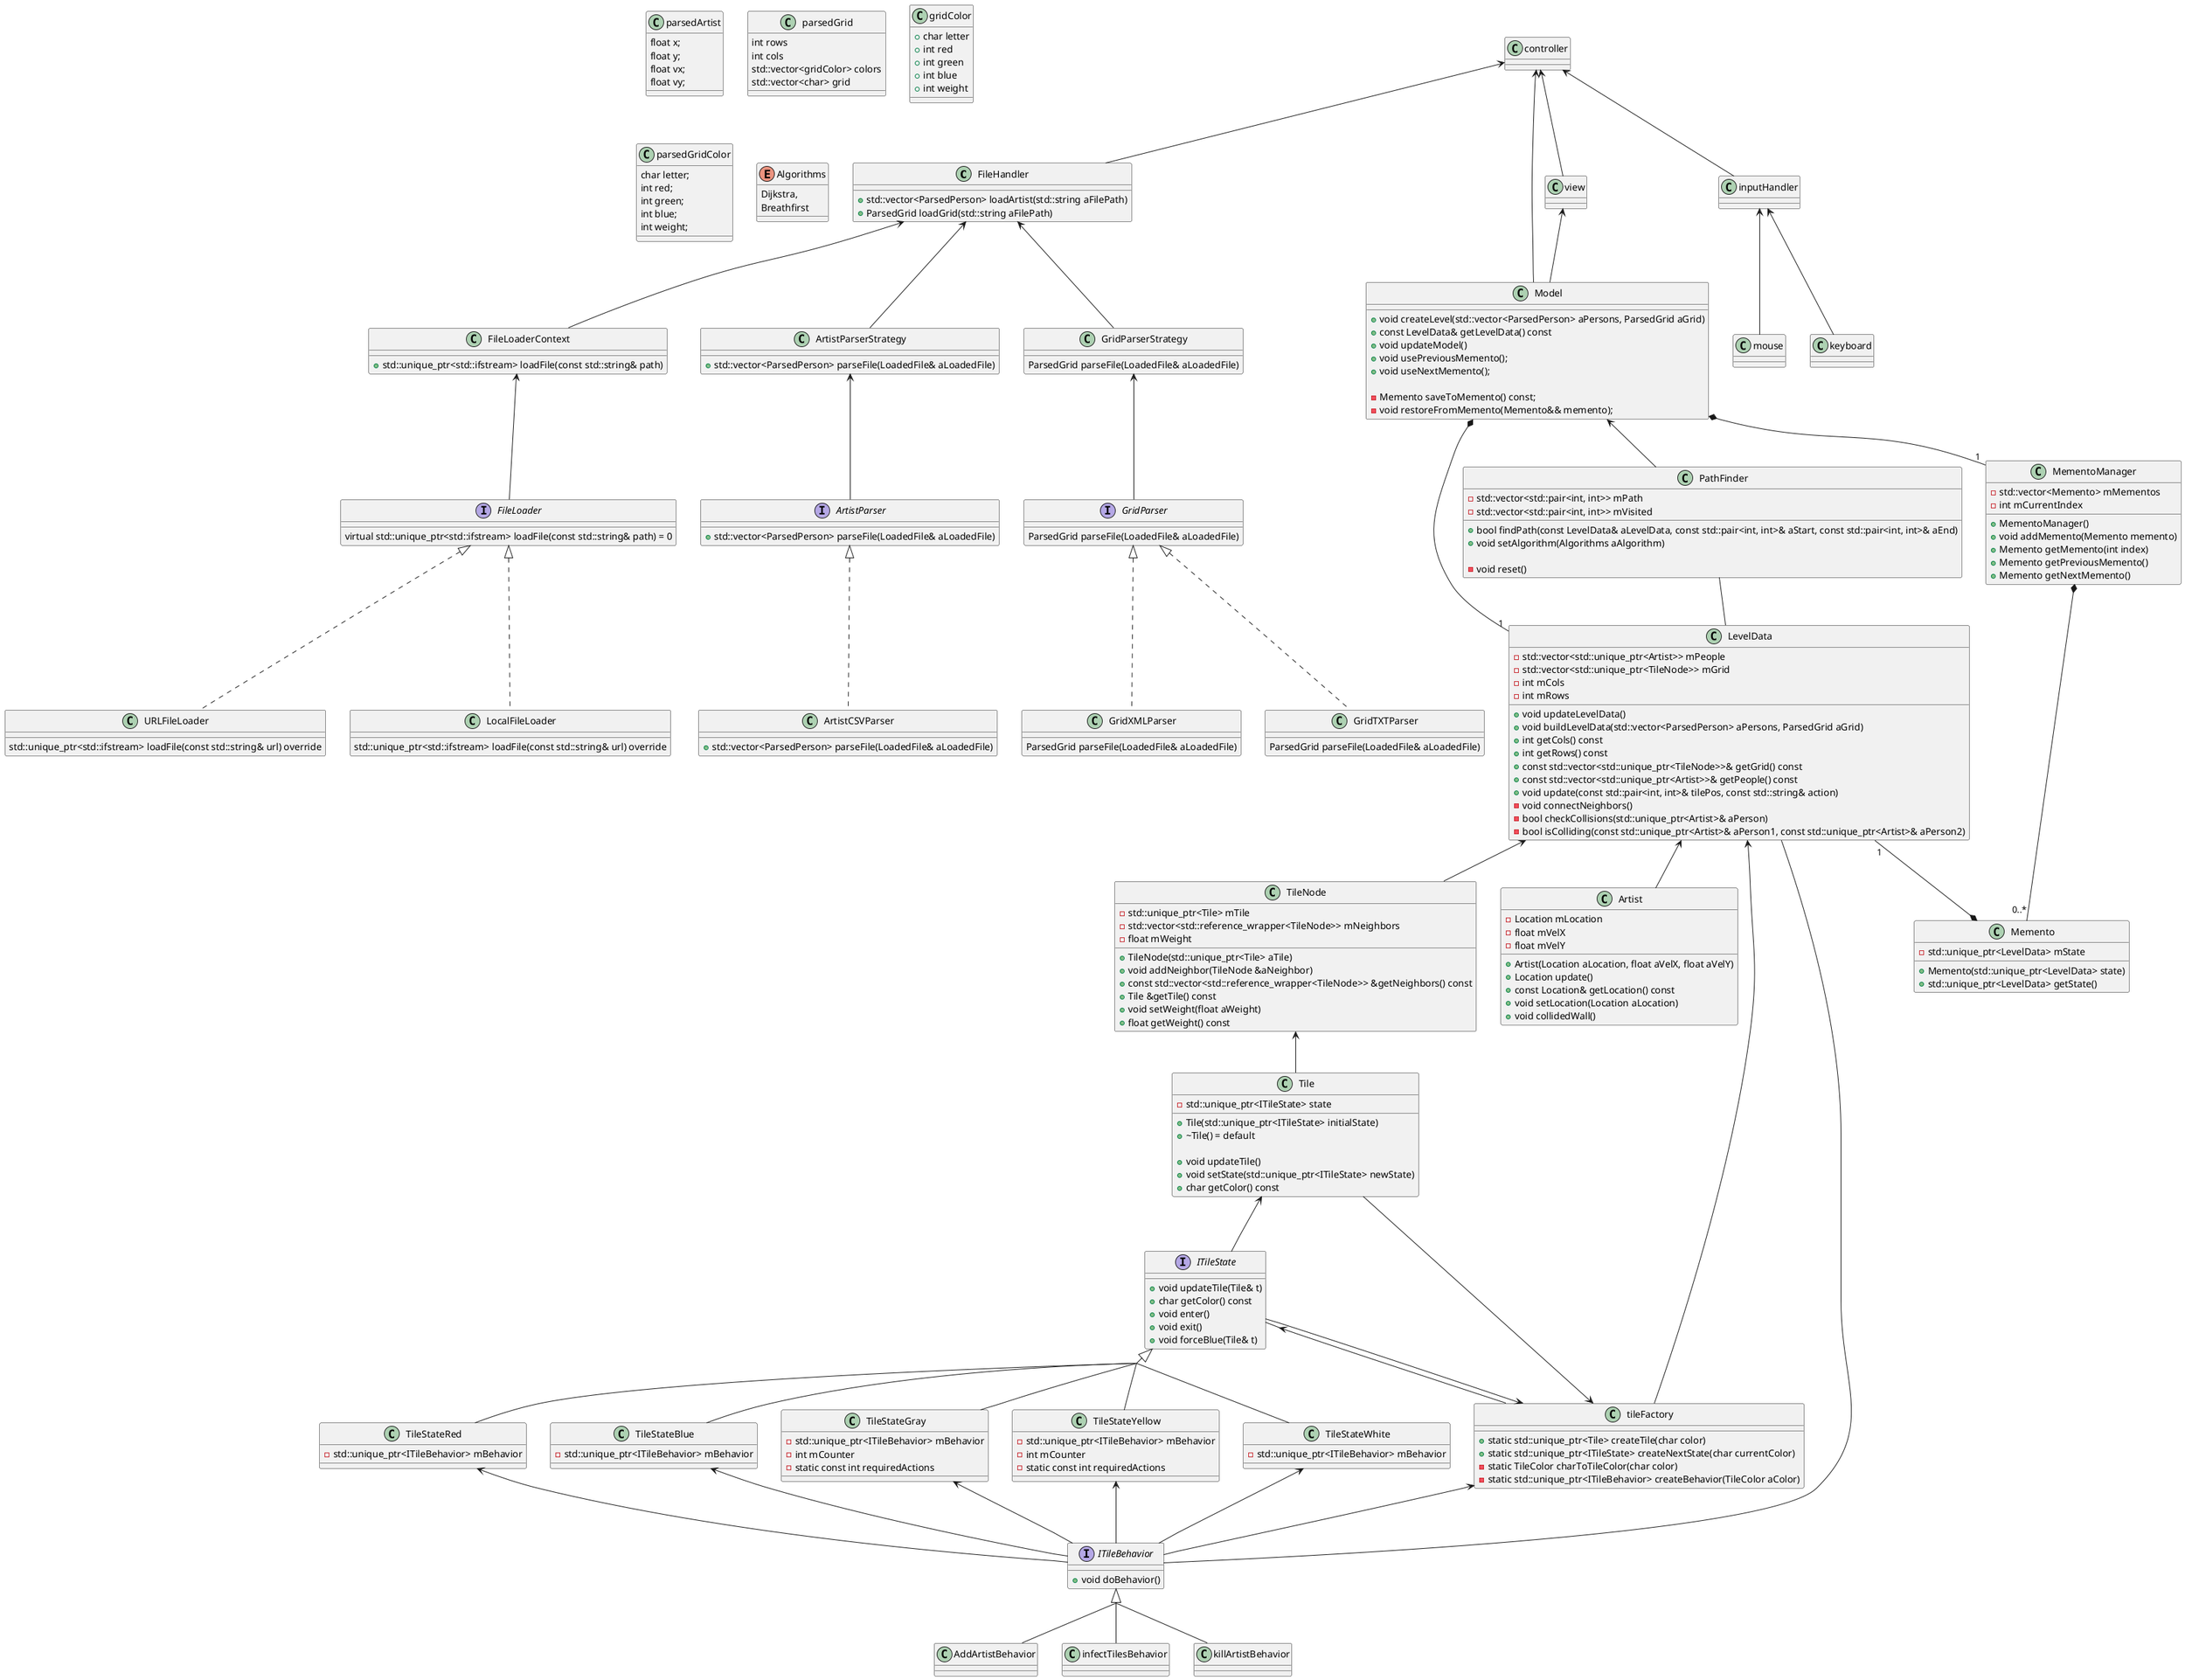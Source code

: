 @startuml classDiagram

' skinparam backgroundColor #1e1e1e
' skinparam classBackgroundColor #2b2b2b
' skinparam classBorderColor #555555
' skinparam classFontColor #ffffff
' skinparam attributeFontColor #b3b3b3
' skinparam operationFontColor #b3b3b3
' skinparam arrowColor #ffffff
' skinparam noteBackgroundColor #333333
' skinparam noteFontColor #ffffff
skinparam groupInheritance 3

class FileHandler {
    +std::vector<ParsedPerson> loadArtist(std::string aFilePath)
    +ParsedGrid loadGrid(std::string aFilePath)
}

class FileLoaderContext{
    + std::unique_ptr<std::ifstream> loadFile(const std::string& path)
}

interface FileLoader{
    virtual std::unique_ptr<std::ifstream> loadFile(const std::string& path) = 0
}

class URLFileLoader{
    std::unique_ptr<std::ifstream> loadFile(const std::string& url) override
}

class LocalFileLoader{
    std::unique_ptr<std::ifstream> loadFile(const std::string& url) override
}

class ArtistParserStrategy {
    + std::vector<ParsedPerson> parseFile(LoadedFile& aLoadedFile)
}

interface ArtistParser {
    + std::vector<ParsedPerson> parseFile(LoadedFile& aLoadedFile)
}

class ArtistCSVParser{
    + std::vector<ParsedPerson> parseFile(LoadedFile& aLoadedFile)
}

class GridParserStrategy{
    ParsedGrid parseFile(LoadedFile& aLoadedFile)
}

interface GridParser{
    ParsedGrid parseFile(LoadedFile& aLoadedFile)
}

class GridXMLParser{
    ParsedGrid parseFile(LoadedFile& aLoadedFile)
}

class GridTXTParser{
    ParsedGrid parseFile(LoadedFile& aLoadedFile)
}

' class artistParserStrategy {
    '     +std::unique_ptr<ArtistParser> getParser(FileType fileType)
    '     +std::vector<ParsedPerson> parseFile(LoadedFile& aLoadedFile)
    '
    '
' }

class controller{

}

class Model{
    +void createLevel(std::vector<ParsedPerson> aPersons, ParsedGrid aGrid)
    +const LevelData& getLevelData() const
    +void updateModel()
    +void usePreviousMemento();
    +void useNextMemento();

    -Memento saveToMemento() const;
    -void restoreFromMemento(Memento&& memento);
}

class LevelData{
    +void updateLevelData()
    +void buildLevelData(std::vector<ParsedPerson> aPersons, ParsedGrid aGrid)
    +int getCols() const
    +int getRows() const
    +const std::vector<std::unique_ptr<TileNode>>& getGrid() const
    +const std::vector<std::unique_ptr<Artist>>& getPeople() const
    +void update(const std::pair<int, int>& tilePos, const std::string& action)

    -std::vector<std::unique_ptr<Artist>> mPeople
    -std::vector<std::unique_ptr<TileNode>> mGrid
    -int mCols
    -int mRows

    -void connectNeighbors()
    -bool checkCollisions(std::unique_ptr<Artist>& aPerson)
    -bool isColliding(const std::unique_ptr<Artist>& aPerson1, const std::unique_ptr<Artist>& aPerson2)
}

class TileNode{
    +TileNode(std::unique_ptr<Tile> aTile)
    +void addNeighbor(TileNode &aNeighbor)
    +const std::vector<std::reference_wrapper<TileNode>> &getNeighbors() const
    +Tile &getTile() const
    +void setWeight(float aWeight)
    +float getWeight() const

    -std::unique_ptr<Tile> mTile
    -std::vector<std::reference_wrapper<TileNode>> mNeighbors
    -float mWeight
}

class Tile{
    +Tile(std::unique_ptr<ITileState> initialState)
    +~Tile() = default

    +void updateTile()
    +void setState(std::unique_ptr<ITileState> newState)
    +char getColor() const

    -std::unique_ptr<ITileState> state
}

interface ITileState{
    +void updateTile(Tile& t)
    +char getColor() const
    +void enter()
    +void exit()
    +void forceBlue(Tile& t)
}

class TileStateRed{
    -std::unique_ptr<ITileBehavior> mBehavior
}

class TileStateBlue{
    -std::unique_ptr<ITileBehavior> mBehavior
}

class TileStateGray{
    -std::unique_ptr<ITileBehavior> mBehavior
    -int mCounter
    -static const int requiredActions
}

class TileStateYellow{
    -std::unique_ptr<ITileBehavior> mBehavior
    -int mCounter
    -static const int requiredActions
}

class TileStateWhite{
    -std::unique_ptr<ITileBehavior> mBehavior
}

interface ITileBehavior {
    +void doBehavior()
}

class AddArtistBehavior{
}

class infectTilesBehavior{
}

class killArtistBehavior{
}

class Artist{
    +Artist(Location aLocation, float aVelX, float aVelY)
    +Location update()
    +const Location& getLocation() const
    +void setLocation(Location aLocation)
    +void collidedWall()

    -Location mLocation
    -float mVelX
    -float mVelY

    ' class Location {
        '     +float mX
        '     +float mY
        '
    ' }
}

class inputHandler{
}

class mouse{
    ' use 3rd party library to get mouse coordinates and translate to generic data
}

class keyboard{
    ' use 3rd party library to get keyboard input and translate to generic data
}

class tileFactory{
    +static std::unique_ptr<Tile> createTile(char color)
    +static std::unique_ptr<ITileState> createNextState(char currentColor)
    -static TileColor charToTileColor(char color)
    -static std::unique_ptr<ITileBehavior> createBehavior(TileColor aColor)
}

class view{}

class parsedArtist{
    float x;
    float y;
    float vx;
    float vy;
}

' vector<char> parsedTile()

class parsedGrid{
    int rows
    int cols
    std::vector<gridColor> colors
    std::vector<char> grid
}

class gridColor{
    +char letter
    +int red
    +int green
    +int blue
    +int weight
}

class parsedGridColor{
    char letter;
    int red;
    int green;
    int blue;
    int weight;
}

class PathFinder{
    +bool findPath(const LevelData& aLevelData, const std::pair<int, int>& aStart, const std::pair<int, int>& aEnd)
    +void setAlgorithm(Algorithms aAlgorithm)

    -void reset()

    -std::vector<std::pair<int, int>> mPath
    -std::vector<std::pair<int, int>> mVisited

}

enum Algorithms{
    Dijkstra,
    Breathfirst
}

class Memento {
    +Memento(std::unique_ptr<LevelData> state)
    +std::unique_ptr<LevelData> getState()

    -std::unique_ptr<LevelData> mState
}

class MementoManager {
    +MementoManager()
    +void addMemento(Memento memento)
    +Memento getMemento(int index)
    +Memento getPreviousMemento()
    +Memento getNextMemento()

    -std::vector<Memento> mMementos
    -int mCurrentIndex
}


controller <-- FileHandler
controller <-- Model
controller <-- inputHandler
controller <-- view
view <-- Model

' Model
Model *-- "1" LevelData
Model <-- PathFinder
PathFinder -- LevelData

LevelData <-- TileNode
TileNode <-- Tile
Tile <-- ITileState
ITileState <|.. TileStateRed
ITileState <|.. TileStateBlue
ITileState <|.. TileStateGray
ITileState <|.. TileStateYellow
ITileState <|.. TileStateWhite
ITileState <-- tileFactory

TileStateRed <-- ITileBehavior
TileStateBlue <-- ITileBehavior
TileStateGray <-- ITileBehavior
TileStateYellow <-- ITileBehavior
TileStateWhite <-- ITileBehavior

ITileBehavior <|.. AddArtistBehavior
ITileBehavior <|.. infectTilesBehavior
ITileBehavior <|.. killArtistBehavior
ITileBehavior -- LevelData

LevelData <-- Artist

Model *-- "1" MementoManager
LevelData "1" --* Memento
MementoManager *-- "0..*" Memento

LevelData <-- tileFactory
tileFactory <-- Tile
tileFactory <-- ITileState
tileFactory <-- ITileBehavior

' FileHandler
FileHandler <-- FileLoaderContext
FileLoaderContext <-- FileLoader
FileLoader <|.. URLFileLoader
FileLoader <|.. LocalFileLoader

' Parser
FileHandler <-- ArtistParserStrategy
FileHandler <-- GridParserStrategy

ArtistParserStrategy <-- ArtistParser
ArtistParser <|.. ArtistCSVParser

GridParserStrategy <-- GridParser
GridParser <|.. GridTXTParser
GridParser <|.. GridXMLParser


' inputHandler
inputHandler <-- mouse
inputHandler <-- keyboard

@enduml
